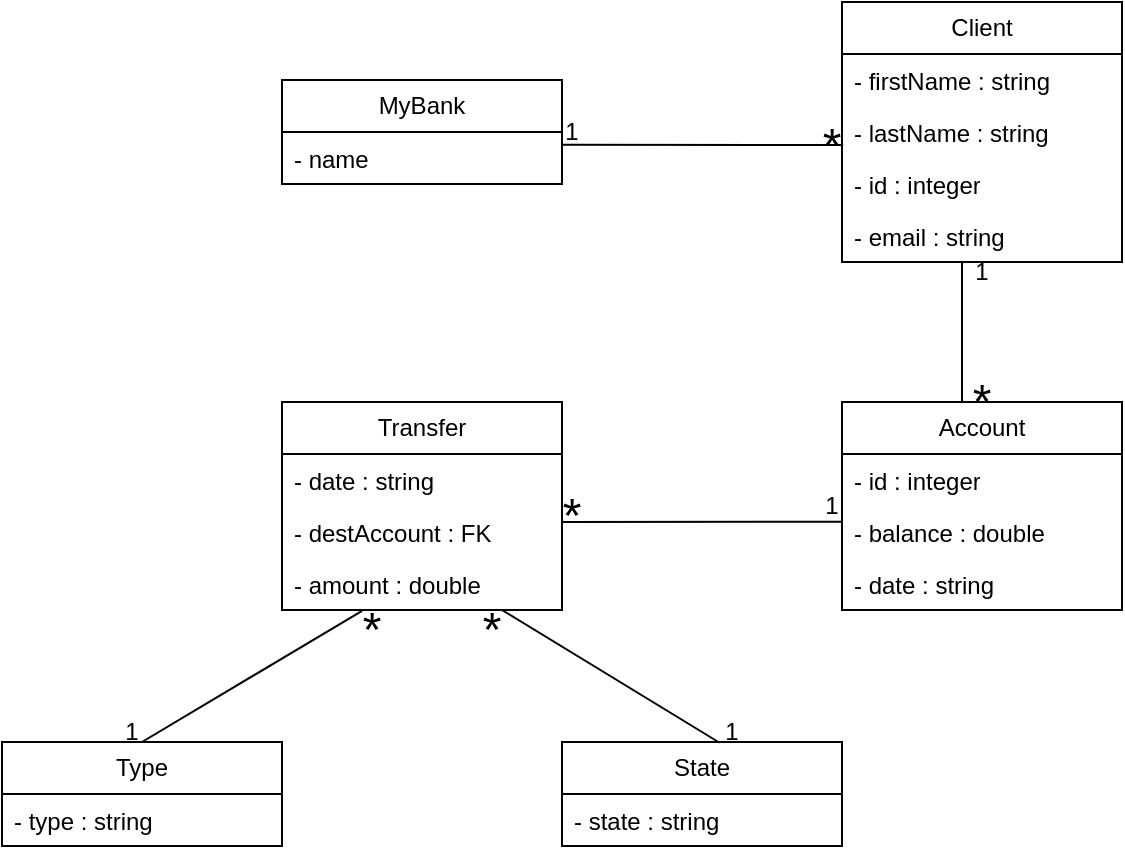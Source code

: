 <mxfile version="23.1.1" type="device">
  <diagram name="Página-1" id="tK8yoYOd9Lxmm4iwrwyd">
    <mxGraphModel dx="421" dy="608" grid="1" gridSize="10" guides="1" tooltips="1" connect="1" arrows="1" fold="1" page="1" pageScale="1" pageWidth="827" pageHeight="1169" math="0" shadow="0">
      <root>
        <mxCell id="0" />
        <mxCell id="1" parent="0" />
        <mxCell id="4lJNOyKxO7deYffL9aNr-1" value="MyBank" style="swimlane;fontStyle=0;childLayout=stackLayout;horizontal=1;startSize=26;fillColor=none;horizontalStack=0;resizeParent=1;resizeParentMax=0;resizeLast=0;collapsible=1;marginBottom=0;whiteSpace=wrap;html=1;" vertex="1" parent="1">
          <mxGeometry x="160" y="139" width="140" height="52" as="geometry" />
        </mxCell>
        <mxCell id="4lJNOyKxO7deYffL9aNr-2" value="- name" style="text;strokeColor=none;fillColor=none;align=left;verticalAlign=top;spacingLeft=4;spacingRight=4;overflow=hidden;rotatable=0;points=[[0,0.5],[1,0.5]];portConstraint=eastwest;whiteSpace=wrap;html=1;" vertex="1" parent="4lJNOyKxO7deYffL9aNr-1">
          <mxGeometry y="26" width="140" height="26" as="geometry" />
        </mxCell>
        <mxCell id="4lJNOyKxO7deYffL9aNr-5" value="Client" style="swimlane;fontStyle=0;childLayout=stackLayout;horizontal=1;startSize=26;fillColor=none;horizontalStack=0;resizeParent=1;resizeParentMax=0;resizeLast=0;collapsible=1;marginBottom=0;whiteSpace=wrap;html=1;" vertex="1" parent="1">
          <mxGeometry x="440" y="100" width="140" height="130" as="geometry" />
        </mxCell>
        <mxCell id="4lJNOyKxO7deYffL9aNr-6" value="- firstName : string" style="text;strokeColor=none;fillColor=none;align=left;verticalAlign=top;spacingLeft=4;spacingRight=4;overflow=hidden;rotatable=0;points=[[0,0.5],[1,0.5]];portConstraint=eastwest;whiteSpace=wrap;html=1;" vertex="1" parent="4lJNOyKxO7deYffL9aNr-5">
          <mxGeometry y="26" width="140" height="26" as="geometry" />
        </mxCell>
        <mxCell id="4lJNOyKxO7deYffL9aNr-7" value="- lastName : string" style="text;strokeColor=none;fillColor=none;align=left;verticalAlign=top;spacingLeft=4;spacingRight=4;overflow=hidden;rotatable=0;points=[[0,0.5],[1,0.5]];portConstraint=eastwest;whiteSpace=wrap;html=1;" vertex="1" parent="4lJNOyKxO7deYffL9aNr-5">
          <mxGeometry y="52" width="140" height="26" as="geometry" />
        </mxCell>
        <mxCell id="4lJNOyKxO7deYffL9aNr-8" value="- id : integer" style="text;strokeColor=none;fillColor=none;align=left;verticalAlign=top;spacingLeft=4;spacingRight=4;overflow=hidden;rotatable=0;points=[[0,0.5],[1,0.5]];portConstraint=eastwest;whiteSpace=wrap;html=1;" vertex="1" parent="4lJNOyKxO7deYffL9aNr-5">
          <mxGeometry y="78" width="140" height="26" as="geometry" />
        </mxCell>
        <mxCell id="4lJNOyKxO7deYffL9aNr-44" value="- email : string" style="text;strokeColor=none;fillColor=none;align=left;verticalAlign=top;spacingLeft=4;spacingRight=4;overflow=hidden;rotatable=0;points=[[0,0.5],[1,0.5]];portConstraint=eastwest;whiteSpace=wrap;html=1;" vertex="1" parent="4lJNOyKxO7deYffL9aNr-5">
          <mxGeometry y="104" width="140" height="26" as="geometry" />
        </mxCell>
        <mxCell id="4lJNOyKxO7deYffL9aNr-10" value="" style="endArrow=none;html=1;rounded=0;entryX=0.004;entryY=0.314;entryDx=0;entryDy=0;entryPerimeter=0;" edge="1" parent="1">
          <mxGeometry width="50" height="50" relative="1" as="geometry">
            <mxPoint x="300" y="171.37" as="sourcePoint" />
            <mxPoint x="440.56" y="171.534" as="targetPoint" />
          </mxGeometry>
        </mxCell>
        <mxCell id="4lJNOyKxO7deYffL9aNr-14" value="&lt;font style=&quot;font-size: 24px;&quot;&gt;*&lt;/font&gt;" style="text;html=1;strokeColor=none;fillColor=none;align=center;verticalAlign=middle;whiteSpace=wrap;rounded=0;" vertex="1" parent="1">
          <mxGeometry x="430" y="162" width="10" height="20" as="geometry" />
        </mxCell>
        <mxCell id="4lJNOyKxO7deYffL9aNr-15" value="Account" style="swimlane;fontStyle=0;childLayout=stackLayout;horizontal=1;startSize=26;fillColor=none;horizontalStack=0;resizeParent=1;resizeParentMax=0;resizeLast=0;collapsible=1;marginBottom=0;whiteSpace=wrap;html=1;" vertex="1" parent="1">
          <mxGeometry x="440" y="300" width="140" height="104" as="geometry" />
        </mxCell>
        <mxCell id="4lJNOyKxO7deYffL9aNr-16" value="- id : integer" style="text;strokeColor=none;fillColor=none;align=left;verticalAlign=top;spacingLeft=4;spacingRight=4;overflow=hidden;rotatable=0;points=[[0,0.5],[1,0.5]];portConstraint=eastwest;whiteSpace=wrap;html=1;" vertex="1" parent="4lJNOyKxO7deYffL9aNr-15">
          <mxGeometry y="26" width="140" height="26" as="geometry" />
        </mxCell>
        <mxCell id="4lJNOyKxO7deYffL9aNr-17" value="- balance : double" style="text;strokeColor=none;fillColor=none;align=left;verticalAlign=top;spacingLeft=4;spacingRight=4;overflow=hidden;rotatable=0;points=[[0,0.5],[1,0.5]];portConstraint=eastwest;whiteSpace=wrap;html=1;" vertex="1" parent="4lJNOyKxO7deYffL9aNr-15">
          <mxGeometry y="52" width="140" height="26" as="geometry" />
        </mxCell>
        <mxCell id="4lJNOyKxO7deYffL9aNr-18" value="- date : string" style="text;strokeColor=none;fillColor=none;align=left;verticalAlign=top;spacingLeft=4;spacingRight=4;overflow=hidden;rotatable=0;points=[[0,0.5],[1,0.5]];portConstraint=eastwest;whiteSpace=wrap;html=1;" vertex="1" parent="4lJNOyKxO7deYffL9aNr-15">
          <mxGeometry y="78" width="140" height="26" as="geometry" />
        </mxCell>
        <mxCell id="4lJNOyKxO7deYffL9aNr-20" value="" style="endArrow=none;html=1;rounded=0;" edge="1" parent="1">
          <mxGeometry width="50" height="50" relative="1" as="geometry">
            <mxPoint x="500" y="300" as="sourcePoint" />
            <mxPoint x="500" y="230" as="targetPoint" />
          </mxGeometry>
        </mxCell>
        <mxCell id="4lJNOyKxO7deYffL9aNr-21" value="&lt;font style=&quot;font-size: 24px;&quot;&gt;*&lt;/font&gt;" style="text;html=1;strokeColor=none;fillColor=none;align=center;verticalAlign=middle;whiteSpace=wrap;rounded=0;" vertex="1" parent="1">
          <mxGeometry x="505" y="290" width="10" height="20" as="geometry" />
        </mxCell>
        <mxCell id="4lJNOyKxO7deYffL9aNr-22" value="1" style="text;html=1;strokeColor=none;fillColor=none;align=center;verticalAlign=middle;whiteSpace=wrap;rounded=0;" vertex="1" parent="1">
          <mxGeometry x="505" y="230" width="10" height="10" as="geometry" />
        </mxCell>
        <mxCell id="4lJNOyKxO7deYffL9aNr-23" value="Transfer" style="swimlane;fontStyle=0;childLayout=stackLayout;horizontal=1;startSize=26;fillColor=none;horizontalStack=0;resizeParent=1;resizeParentMax=0;resizeLast=0;collapsible=1;marginBottom=0;whiteSpace=wrap;html=1;" vertex="1" parent="1">
          <mxGeometry x="160" y="300" width="140" height="104" as="geometry" />
        </mxCell>
        <mxCell id="4lJNOyKxO7deYffL9aNr-24" value="- date : string" style="text;strokeColor=none;fillColor=none;align=left;verticalAlign=top;spacingLeft=4;spacingRight=4;overflow=hidden;rotatable=0;points=[[0,0.5],[1,0.5]];portConstraint=eastwest;whiteSpace=wrap;html=1;" vertex="1" parent="4lJNOyKxO7deYffL9aNr-23">
          <mxGeometry y="26" width="140" height="26" as="geometry" />
        </mxCell>
        <mxCell id="4lJNOyKxO7deYffL9aNr-25" value="- destAccount : FK" style="text;strokeColor=none;fillColor=none;align=left;verticalAlign=top;spacingLeft=4;spacingRight=4;overflow=hidden;rotatable=0;points=[[0,0.5],[1,0.5]];portConstraint=eastwest;whiteSpace=wrap;html=1;" vertex="1" parent="4lJNOyKxO7deYffL9aNr-23">
          <mxGeometry y="52" width="140" height="26" as="geometry" />
        </mxCell>
        <mxCell id="4lJNOyKxO7deYffL9aNr-26" value="- amount : double" style="text;strokeColor=none;fillColor=none;align=left;verticalAlign=top;spacingLeft=4;spacingRight=4;overflow=hidden;rotatable=0;points=[[0,0.5],[1,0.5]];portConstraint=eastwest;whiteSpace=wrap;html=1;" vertex="1" parent="4lJNOyKxO7deYffL9aNr-23">
          <mxGeometry y="78" width="140" height="26" as="geometry" />
        </mxCell>
        <mxCell id="4lJNOyKxO7deYffL9aNr-27" value="Type" style="swimlane;fontStyle=0;childLayout=stackLayout;horizontal=1;startSize=26;fillColor=none;horizontalStack=0;resizeParent=1;resizeParentMax=0;resizeLast=0;collapsible=1;marginBottom=0;whiteSpace=wrap;html=1;" vertex="1" parent="1">
          <mxGeometry x="20" y="470" width="140" height="52" as="geometry" />
        </mxCell>
        <mxCell id="4lJNOyKxO7deYffL9aNr-28" value="- type : string" style="text;strokeColor=none;fillColor=none;align=left;verticalAlign=top;spacingLeft=4;spacingRight=4;overflow=hidden;rotatable=0;points=[[0,0.5],[1,0.5]];portConstraint=eastwest;whiteSpace=wrap;html=1;" vertex="1" parent="4lJNOyKxO7deYffL9aNr-27">
          <mxGeometry y="26" width="140" height="26" as="geometry" />
        </mxCell>
        <mxCell id="4lJNOyKxO7deYffL9aNr-31" value="State" style="swimlane;fontStyle=0;childLayout=stackLayout;horizontal=1;startSize=26;fillColor=none;horizontalStack=0;resizeParent=1;resizeParentMax=0;resizeLast=0;collapsible=1;marginBottom=0;whiteSpace=wrap;html=1;" vertex="1" parent="1">
          <mxGeometry x="300" y="470" width="140" height="52" as="geometry" />
        </mxCell>
        <mxCell id="4lJNOyKxO7deYffL9aNr-32" value="- state : string" style="text;strokeColor=none;fillColor=none;align=left;verticalAlign=top;spacingLeft=4;spacingRight=4;overflow=hidden;rotatable=0;points=[[0,0.5],[1,0.5]];portConstraint=eastwest;whiteSpace=wrap;html=1;" vertex="1" parent="4lJNOyKxO7deYffL9aNr-31">
          <mxGeometry y="26" width="140" height="26" as="geometry" />
        </mxCell>
        <mxCell id="4lJNOyKxO7deYffL9aNr-35" value="" style="endArrow=none;html=1;rounded=0;entryX=-0.001;entryY=0.301;entryDx=0;entryDy=0;entryPerimeter=0;" edge="1" parent="1" target="4lJNOyKxO7deYffL9aNr-17">
          <mxGeometry width="50" height="50" relative="1" as="geometry">
            <mxPoint x="300" y="360" as="sourcePoint" />
            <mxPoint x="350" y="310" as="targetPoint" />
          </mxGeometry>
        </mxCell>
        <mxCell id="4lJNOyKxO7deYffL9aNr-36" value="" style="endArrow=none;html=1;rounded=0;entryX=0.286;entryY=1.015;entryDx=0;entryDy=0;entryPerimeter=0;" edge="1" parent="1" target="4lJNOyKxO7deYffL9aNr-26">
          <mxGeometry width="50" height="50" relative="1" as="geometry">
            <mxPoint x="90" y="470" as="sourcePoint" />
            <mxPoint x="140" y="420" as="targetPoint" />
          </mxGeometry>
        </mxCell>
        <mxCell id="4lJNOyKxO7deYffL9aNr-37" value="" style="endArrow=none;html=1;rounded=0;entryX=0.286;entryY=1.015;entryDx=0;entryDy=0;entryPerimeter=0;exitX=0.563;exitY=0.007;exitDx=0;exitDy=0;exitPerimeter=0;" edge="1" parent="1" source="4lJNOyKxO7deYffL9aNr-31">
          <mxGeometry width="50" height="50" relative="1" as="geometry">
            <mxPoint x="160" y="470" as="sourcePoint" />
            <mxPoint x="270" y="404" as="targetPoint" />
          </mxGeometry>
        </mxCell>
        <mxCell id="4lJNOyKxO7deYffL9aNr-38" value="&lt;font style=&quot;font-size: 24px;&quot;&gt;*&lt;/font&gt;" style="text;html=1;strokeColor=none;fillColor=none;align=center;verticalAlign=middle;whiteSpace=wrap;rounded=0;" vertex="1" parent="1">
          <mxGeometry x="200" y="404" width="10" height="20" as="geometry" />
        </mxCell>
        <mxCell id="4lJNOyKxO7deYffL9aNr-39" value="&lt;font style=&quot;font-size: 24px;&quot;&gt;*&lt;/font&gt;" style="text;html=1;strokeColor=none;fillColor=none;align=center;verticalAlign=middle;whiteSpace=wrap;rounded=0;" vertex="1" parent="1">
          <mxGeometry x="260" y="404" width="10" height="20" as="geometry" />
        </mxCell>
        <mxCell id="4lJNOyKxO7deYffL9aNr-40" value="1" style="text;html=1;strokeColor=none;fillColor=none;align=center;verticalAlign=middle;whiteSpace=wrap;rounded=0;" vertex="1" parent="1">
          <mxGeometry x="80" y="460" width="10" height="10" as="geometry" />
        </mxCell>
        <mxCell id="4lJNOyKxO7deYffL9aNr-41" value="1" style="text;html=1;strokeColor=none;fillColor=none;align=center;verticalAlign=middle;whiteSpace=wrap;rounded=0;" vertex="1" parent="1">
          <mxGeometry x="380" y="460" width="10" height="10" as="geometry" />
        </mxCell>
        <mxCell id="4lJNOyKxO7deYffL9aNr-42" value="1" style="text;html=1;strokeColor=none;fillColor=none;align=center;verticalAlign=middle;whiteSpace=wrap;rounded=0;" vertex="1" parent="1">
          <mxGeometry x="430" y="347" width="10" height="10" as="geometry" />
        </mxCell>
        <mxCell id="4lJNOyKxO7deYffL9aNr-43" value="&lt;font style=&quot;font-size: 24px;&quot;&gt;*&lt;/font&gt;" style="text;html=1;strokeColor=none;fillColor=none;align=center;verticalAlign=middle;whiteSpace=wrap;rounded=0;" vertex="1" parent="1">
          <mxGeometry x="300" y="347" width="10" height="20" as="geometry" />
        </mxCell>
        <mxCell id="4lJNOyKxO7deYffL9aNr-46" value="1" style="text;html=1;strokeColor=none;fillColor=none;align=center;verticalAlign=middle;whiteSpace=wrap;rounded=0;" vertex="1" parent="1">
          <mxGeometry x="300" y="160" width="10" height="10" as="geometry" />
        </mxCell>
      </root>
    </mxGraphModel>
  </diagram>
</mxfile>
